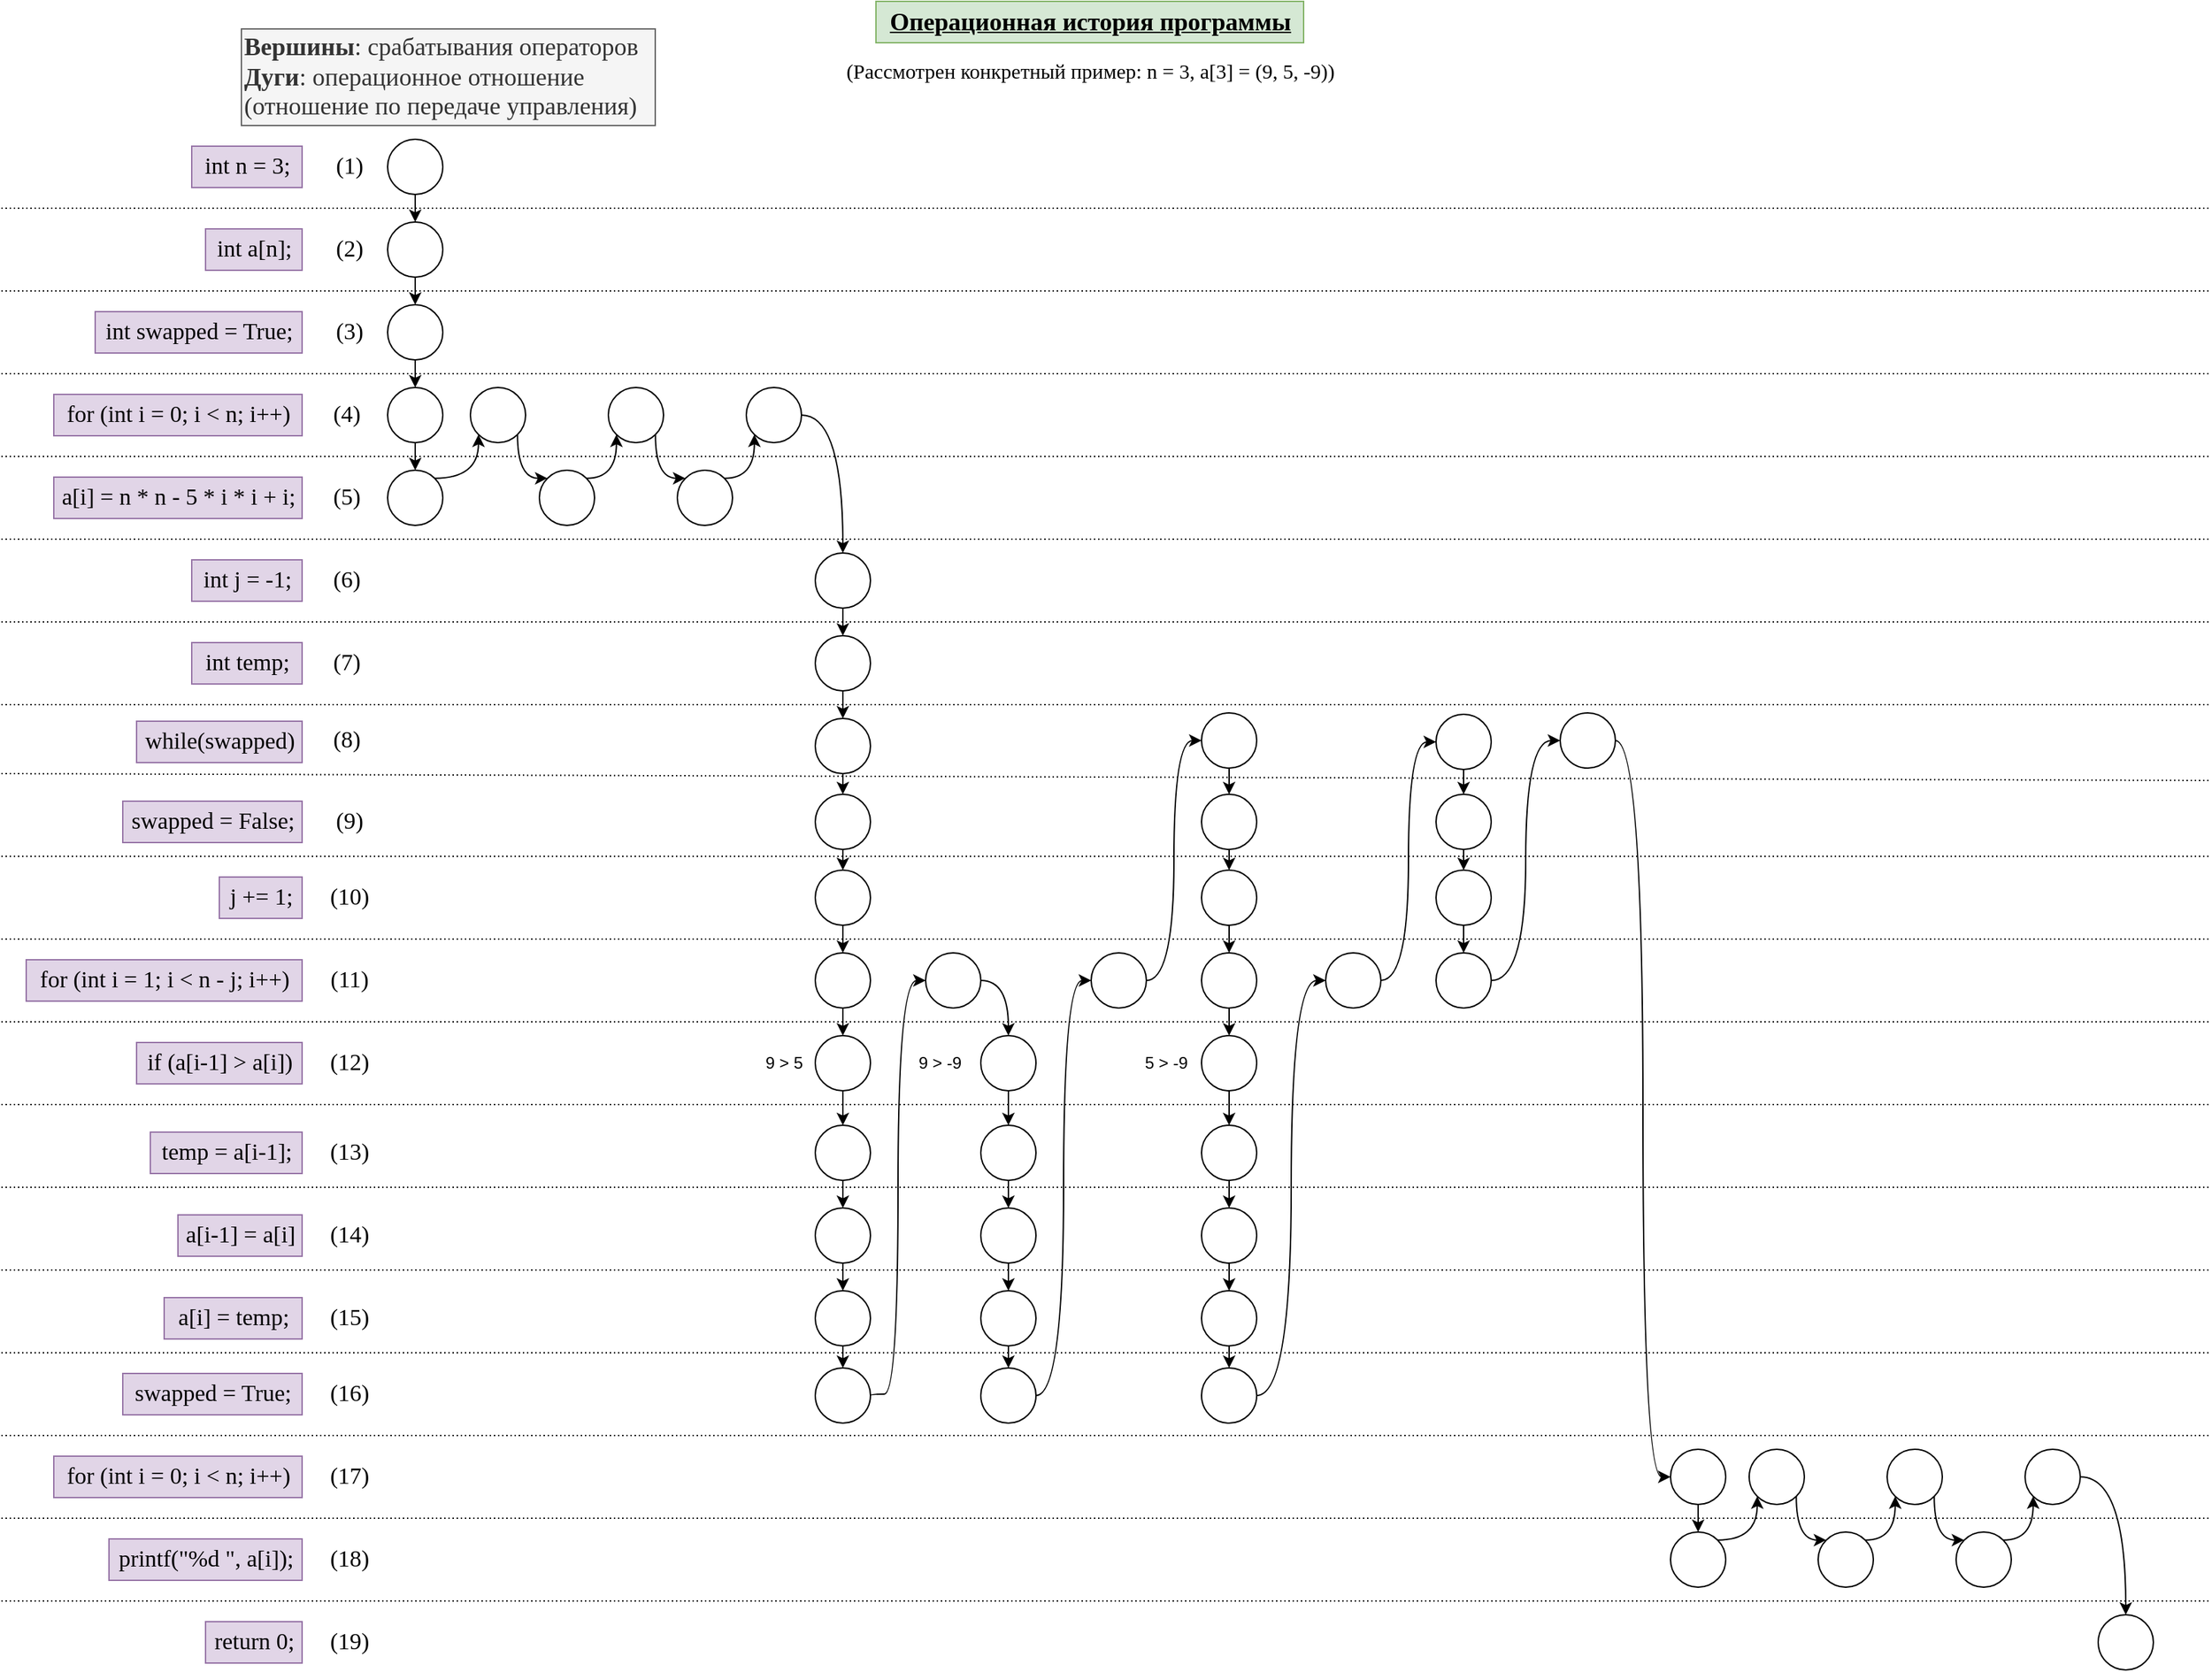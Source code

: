 <mxfile version="13.0.3" type="device"><diagram id="nX2fj-vQiT3_a3GwTl-V" name="Page-1"><mxGraphModel dx="1569" dy="960" grid="1" gridSize="10" guides="1" tooltips="1" connect="1" arrows="1" fold="1" page="1" pageScale="1" pageWidth="827" pageHeight="1169" math="0" shadow="0"><root><mxCell id="0"/><mxCell id="1" parent="0"/><mxCell id="ece2vfrDK84xtHY1YaZM-29" value="Операционная история программы" style="text;html=1;align=center;verticalAlign=middle;resizable=0;points=[];autosize=1;fontSize=18;fontFamily=Times New Roman;fontStyle=5;fillColor=#d5e8d4;strokeColor=#82b366;" parent="1" vertex="1"><mxGeometry x="670" y="20" width="310" height="30" as="geometry"/></mxCell><mxCell id="ece2vfrDK84xtHY1YaZM-30" value="&lt;b&gt;Вершины&lt;/b&gt;: срабатывания операторов&lt;br&gt;&lt;b&gt;Дуги&lt;/b&gt;: операционное отношение &lt;br&gt;(отношение по передаче управления)" style="text;html=1;align=left;verticalAlign=middle;resizable=0;points=[];autosize=1;fontSize=18;fontFamily=Times New Roman;fillColor=#f5f5f5;strokeColor=#666666;fontColor=#333333;" parent="1" vertex="1"><mxGeometry x="210" y="40" width="300" height="70" as="geometry"/></mxCell><mxCell id="ece2vfrDK84xtHY1YaZM-32" value="(1)" style="text;html=1;align=center;verticalAlign=middle;resizable=0;points=[];autosize=1;fontSize=17;fontFamily=Times New Roman;" parent="1" vertex="1"><mxGeometry x="268" y="125" width="40" height="30" as="geometry"/></mxCell><mxCell id="ece2vfrDK84xtHY1YaZM-33" value="(2)" style="text;html=1;align=center;verticalAlign=middle;resizable=0;points=[];autosize=1;fontSize=17;fontFamily=Times New Roman;" parent="1" vertex="1"><mxGeometry x="268" y="185" width="40" height="30" as="geometry"/></mxCell><mxCell id="ece2vfrDK84xtHY1YaZM-36" value="(3)" style="text;html=1;align=center;verticalAlign=middle;resizable=0;points=[];autosize=1;fontSize=17;fontFamily=Times New Roman;" parent="1" vertex="1"><mxGeometry x="268" y="245" width="40" height="30" as="geometry"/></mxCell><mxCell id="ece2vfrDK84xtHY1YaZM-40" value="(4)" style="text;html=1;align=center;verticalAlign=middle;resizable=0;points=[];autosize=1;fontSize=17;fontFamily=Times New Roman;" parent="1" vertex="1"><mxGeometry x="266" y="305" width="40" height="30" as="geometry"/></mxCell><mxCell id="ece2vfrDK84xtHY1YaZM-41" value="(5)" style="text;html=1;align=center;verticalAlign=middle;resizable=0;points=[];autosize=1;fontSize=17;fontFamily=Times New Roman;" parent="1" vertex="1"><mxGeometry x="266" y="365" width="40" height="30" as="geometry"/></mxCell><mxCell id="ece2vfrDK84xtHY1YaZM-45" value="(6)" style="text;html=1;align=center;verticalAlign=middle;resizable=0;points=[];autosize=1;fontSize=17;fontFamily=Times New Roman;" parent="1" vertex="1"><mxGeometry x="266" y="425" width="40" height="30" as="geometry"/></mxCell><mxCell id="ece2vfrDK84xtHY1YaZM-52" value="(7)" style="text;html=1;align=center;verticalAlign=middle;resizable=0;points=[];autosize=1;fontSize=17;fontFamily=Times New Roman;" parent="1" vertex="1"><mxGeometry x="266" y="485" width="40" height="30" as="geometry"/></mxCell><mxCell id="ece2vfrDK84xtHY1YaZM-53" value="(8)" style="text;html=1;align=center;verticalAlign=middle;resizable=0;points=[];autosize=1;fontSize=17;fontFamily=Times New Roman;" parent="1" vertex="1"><mxGeometry x="266" y="541" width="40" height="30" as="geometry"/></mxCell><mxCell id="ece2vfrDK84xtHY1YaZM-56" value="(9)" style="text;html=1;align=center;verticalAlign=middle;resizable=0;points=[];autosize=1;fontSize=17;fontFamily=Times New Roman;" parent="1" vertex="1"><mxGeometry x="268" y="600" width="40" height="30" as="geometry"/></mxCell><mxCell id="ece2vfrDK84xtHY1YaZM-59" value="(10)" style="text;html=1;align=center;verticalAlign=middle;resizable=0;points=[];autosize=1;fontSize=17;fontFamily=Times New Roman;" parent="1" vertex="1"><mxGeometry x="268" y="655" width="40" height="30" as="geometry"/></mxCell><mxCell id="ece2vfrDK84xtHY1YaZM-60" value="(11)" style="text;html=1;align=center;verticalAlign=middle;resizable=0;points=[];autosize=1;fontSize=17;fontFamily=Times New Roman;" parent="1" vertex="1"><mxGeometry x="268" y="715" width="40" height="30" as="geometry"/></mxCell><mxCell id="ece2vfrDK84xtHY1YaZM-64" value="(12)" style="text;html=1;align=center;verticalAlign=middle;resizable=0;points=[];autosize=1;fontSize=17;fontFamily=Times New Roman;" parent="1" vertex="1"><mxGeometry x="268" y="775" width="40" height="30" as="geometry"/></mxCell><mxCell id="ece2vfrDK84xtHY1YaZM-70" value="(13)" style="text;html=1;align=center;verticalAlign=middle;resizable=0;points=[];autosize=1;fontSize=17;fontFamily=Times New Roman;" parent="1" vertex="1"><mxGeometry x="268" y="840" width="40" height="30" as="geometry"/></mxCell><mxCell id="ece2vfrDK84xtHY1YaZM-71" value="(14)" style="text;html=1;align=center;verticalAlign=middle;resizable=0;points=[];autosize=1;fontSize=17;fontFamily=Times New Roman;" parent="1" vertex="1"><mxGeometry x="268" y="900" width="40" height="30" as="geometry"/></mxCell><mxCell id="ece2vfrDK84xtHY1YaZM-74" value="(15)" style="text;html=1;align=center;verticalAlign=middle;resizable=0;points=[];autosize=1;fontSize=17;fontFamily=Times New Roman;" parent="1" vertex="1"><mxGeometry x="268" y="960" width="40" height="30" as="geometry"/></mxCell><mxCell id="ece2vfrDK84xtHY1YaZM-77" value="(16)" style="text;html=1;align=center;verticalAlign=middle;resizable=0;points=[];autosize=1;fontSize=17;fontFamily=Times New Roman;" parent="1" vertex="1"><mxGeometry x="268" y="1015" width="40" height="30" as="geometry"/></mxCell><mxCell id="ece2vfrDK84xtHY1YaZM-78" value="(17)" style="text;html=1;align=center;verticalAlign=middle;resizable=0;points=[];autosize=1;fontSize=17;fontFamily=Times New Roman;" parent="1" vertex="1"><mxGeometry x="268" y="1075" width="40" height="30" as="geometry"/></mxCell><mxCell id="ece2vfrDK84xtHY1YaZM-83" value="(18)" style="text;html=1;align=center;verticalAlign=middle;resizable=0;points=[];autosize=1;fontSize=17;fontFamily=Times New Roman;" parent="1" vertex="1"><mxGeometry x="268" y="1135" width="40" height="30" as="geometry"/></mxCell><mxCell id="ece2vfrDK84xtHY1YaZM-88" value="(19)" style="text;html=1;align=center;verticalAlign=middle;resizable=0;points=[];autosize=1;fontSize=17;fontFamily=Times New Roman;" parent="1" vertex="1"><mxGeometry x="268" y="1195" width="40" height="30" as="geometry"/></mxCell><mxCell id="8vdBfjkHmFfjqs43Sp6M-22" style="edgeStyle=orthogonalEdgeStyle;rounded=0;orthogonalLoop=1;jettySize=auto;html=1;exitX=0.5;exitY=1;exitDx=0;exitDy=0;entryX=0.5;entryY=0;entryDx=0;entryDy=0;" parent="1" source="8vdBfjkHmFfjqs43Sp6M-2" target="8vdBfjkHmFfjqs43Sp6M-3" edge="1"><mxGeometry relative="1" as="geometry"/></mxCell><mxCell id="8vdBfjkHmFfjqs43Sp6M-2" value="" style="ellipse;whiteSpace=wrap;html=1;aspect=fixed;fontFamily=Times New Roman;fontSize=18;" parent="1" vertex="1"><mxGeometry x="316" y="120" width="40" height="40" as="geometry"/></mxCell><mxCell id="8vdBfjkHmFfjqs43Sp6M-23" style="edgeStyle=orthogonalEdgeStyle;rounded=0;orthogonalLoop=1;jettySize=auto;html=1;exitX=0.5;exitY=1;exitDx=0;exitDy=0;entryX=0.5;entryY=0;entryDx=0;entryDy=0;" parent="1" source="8vdBfjkHmFfjqs43Sp6M-3" target="8vdBfjkHmFfjqs43Sp6M-4" edge="1"><mxGeometry relative="1" as="geometry"/></mxCell><mxCell id="8vdBfjkHmFfjqs43Sp6M-3" value="" style="ellipse;whiteSpace=wrap;html=1;aspect=fixed;fontFamily=Times New Roman;fontSize=18;" parent="1" vertex="1"><mxGeometry x="316" y="180" width="40" height="40" as="geometry"/></mxCell><mxCell id="8vdBfjkHmFfjqs43Sp6M-24" style="edgeStyle=orthogonalEdgeStyle;rounded=0;orthogonalLoop=1;jettySize=auto;html=1;exitX=0.5;exitY=1;exitDx=0;exitDy=0;entryX=0.5;entryY=0;entryDx=0;entryDy=0;" parent="1" source="8vdBfjkHmFfjqs43Sp6M-4" target="8vdBfjkHmFfjqs43Sp6M-5" edge="1"><mxGeometry relative="1" as="geometry"/></mxCell><mxCell id="8vdBfjkHmFfjqs43Sp6M-4" value="" style="ellipse;whiteSpace=wrap;html=1;aspect=fixed;fontFamily=Times New Roman;fontSize=18;" parent="1" vertex="1"><mxGeometry x="316" y="240" width="40" height="40" as="geometry"/></mxCell><mxCell id="8vdBfjkHmFfjqs43Sp6M-25" style="edgeStyle=orthogonalEdgeStyle;rounded=0;orthogonalLoop=1;jettySize=auto;html=1;exitX=0.5;exitY=1;exitDx=0;exitDy=0;entryX=0.5;entryY=0;entryDx=0;entryDy=0;" parent="1" source="8vdBfjkHmFfjqs43Sp6M-5" target="8vdBfjkHmFfjqs43Sp6M-6" edge="1"><mxGeometry relative="1" as="geometry"/></mxCell><mxCell id="8vdBfjkHmFfjqs43Sp6M-5" value="" style="ellipse;whiteSpace=wrap;html=1;aspect=fixed;fontFamily=Times New Roman;fontSize=18;" parent="1" vertex="1"><mxGeometry x="316" y="300" width="40" height="40" as="geometry"/></mxCell><mxCell id="g4RB--Maoy-5z_a0XsFx-2" style="rounded=0;orthogonalLoop=1;jettySize=auto;html=1;exitX=1;exitY=0;exitDx=0;exitDy=0;entryX=0;entryY=1;entryDx=0;entryDy=0;edgeStyle=orthogonalEdgeStyle;curved=1;" parent="1" source="8vdBfjkHmFfjqs43Sp6M-6" target="g4RB--Maoy-5z_a0XsFx-1" edge="1"><mxGeometry relative="1" as="geometry"/></mxCell><mxCell id="8vdBfjkHmFfjqs43Sp6M-6" value="" style="ellipse;whiteSpace=wrap;html=1;aspect=fixed;fontFamily=Times New Roman;fontSize=18;" parent="1" vertex="1"><mxGeometry x="316" y="360" width="40" height="40" as="geometry"/></mxCell><mxCell id="8vdBfjkHmFfjqs43Sp6M-31" style="edgeStyle=none;rounded=0;orthogonalLoop=1;jettySize=auto;html=1;exitX=0.5;exitY=1;exitDx=0;exitDy=0;entryX=0.5;entryY=0;entryDx=0;entryDy=0;" parent="1" source="8vdBfjkHmFfjqs43Sp6M-8" target="8vdBfjkHmFfjqs43Sp6M-9" edge="1"><mxGeometry relative="1" as="geometry"/></mxCell><mxCell id="8vdBfjkHmFfjqs43Sp6M-8" value="" style="ellipse;whiteSpace=wrap;html=1;aspect=fixed;fontFamily=Times New Roman;fontSize=18;" parent="1" vertex="1"><mxGeometry x="626" y="480" width="40" height="40" as="geometry"/></mxCell><mxCell id="8vdBfjkHmFfjqs43Sp6M-32" style="edgeStyle=none;rounded=0;orthogonalLoop=1;jettySize=auto;html=1;exitX=0.5;exitY=1;exitDx=0;exitDy=0;entryX=0.5;entryY=0;entryDx=0;entryDy=0;" parent="1" source="8vdBfjkHmFfjqs43Sp6M-9" target="8vdBfjkHmFfjqs43Sp6M-10" edge="1"><mxGeometry relative="1" as="geometry"/></mxCell><mxCell id="8vdBfjkHmFfjqs43Sp6M-9" value="" style="ellipse;whiteSpace=wrap;html=1;aspect=fixed;fontFamily=Times New Roman;fontSize=18;" parent="1" vertex="1"><mxGeometry x="626" y="540" width="40" height="40" as="geometry"/></mxCell><mxCell id="8vdBfjkHmFfjqs43Sp6M-33" style="edgeStyle=none;rounded=0;orthogonalLoop=1;jettySize=auto;html=1;exitX=0.5;exitY=1;exitDx=0;exitDy=0;entryX=0.5;entryY=0;entryDx=0;entryDy=0;" parent="1" source="8vdBfjkHmFfjqs43Sp6M-10" target="8vdBfjkHmFfjqs43Sp6M-11" edge="1"><mxGeometry relative="1" as="geometry"/></mxCell><mxCell id="8vdBfjkHmFfjqs43Sp6M-10" value="" style="ellipse;whiteSpace=wrap;html=1;aspect=fixed;fontFamily=Times New Roman;fontSize=18;" parent="1" vertex="1"><mxGeometry x="626" y="595" width="40" height="40" as="geometry"/></mxCell><mxCell id="8vdBfjkHmFfjqs43Sp6M-34" style="edgeStyle=none;rounded=0;orthogonalLoop=1;jettySize=auto;html=1;exitX=0.5;exitY=1;exitDx=0;exitDy=0;entryX=0.5;entryY=0;entryDx=0;entryDy=0;" parent="1" source="8vdBfjkHmFfjqs43Sp6M-11" target="8vdBfjkHmFfjqs43Sp6M-12" edge="1"><mxGeometry relative="1" as="geometry"/></mxCell><mxCell id="8vdBfjkHmFfjqs43Sp6M-11" value="" style="ellipse;whiteSpace=wrap;html=1;aspect=fixed;fontFamily=Times New Roman;fontSize=18;" parent="1" vertex="1"><mxGeometry x="626" y="650" width="40" height="40" as="geometry"/></mxCell><mxCell id="8vdBfjkHmFfjqs43Sp6M-35" style="edgeStyle=none;rounded=0;orthogonalLoop=1;jettySize=auto;html=1;exitX=0.5;exitY=1;exitDx=0;exitDy=0;entryX=0.5;entryY=0;entryDx=0;entryDy=0;" parent="1" source="8vdBfjkHmFfjqs43Sp6M-12" target="8vdBfjkHmFfjqs43Sp6M-13" edge="1"><mxGeometry relative="1" as="geometry"/></mxCell><mxCell id="8vdBfjkHmFfjqs43Sp6M-12" value="" style="ellipse;whiteSpace=wrap;html=1;aspect=fixed;fontFamily=Times New Roman;fontSize=18;" parent="1" vertex="1"><mxGeometry x="626" y="710" width="40" height="40" as="geometry"/></mxCell><mxCell id="8vdBfjkHmFfjqs43Sp6M-38" style="edgeStyle=none;rounded=0;orthogonalLoop=1;jettySize=auto;html=1;exitX=0.5;exitY=1;exitDx=0;exitDy=0;entryX=0.5;entryY=0;entryDx=0;entryDy=0;" parent="1" source="8vdBfjkHmFfjqs43Sp6M-13" target="8vdBfjkHmFfjqs43Sp6M-14" edge="1"><mxGeometry relative="1" as="geometry"/></mxCell><mxCell id="8vdBfjkHmFfjqs43Sp6M-13" value="" style="ellipse;whiteSpace=wrap;html=1;aspect=fixed;fontFamily=Times New Roman;fontSize=18;" parent="1" vertex="1"><mxGeometry x="626" y="770" width="40" height="40" as="geometry"/></mxCell><mxCell id="8vdBfjkHmFfjqs43Sp6M-40" style="edgeStyle=none;rounded=0;orthogonalLoop=1;jettySize=auto;html=1;exitX=0.5;exitY=1;exitDx=0;exitDy=0;entryX=0.5;entryY=0;entryDx=0;entryDy=0;" parent="1" source="8vdBfjkHmFfjqs43Sp6M-14" target="8vdBfjkHmFfjqs43Sp6M-15" edge="1"><mxGeometry relative="1" as="geometry"/></mxCell><mxCell id="8vdBfjkHmFfjqs43Sp6M-14" value="" style="ellipse;whiteSpace=wrap;html=1;aspect=fixed;fontFamily=Times New Roman;fontSize=18;" parent="1" vertex="1"><mxGeometry x="626" y="835" width="40" height="40" as="geometry"/></mxCell><mxCell id="8vdBfjkHmFfjqs43Sp6M-41" style="edgeStyle=none;rounded=0;orthogonalLoop=1;jettySize=auto;html=1;exitX=0.5;exitY=1;exitDx=0;exitDy=0;entryX=0.5;entryY=0;entryDx=0;entryDy=0;" parent="1" source="8vdBfjkHmFfjqs43Sp6M-15" target="8vdBfjkHmFfjqs43Sp6M-16" edge="1"><mxGeometry relative="1" as="geometry"/></mxCell><mxCell id="8vdBfjkHmFfjqs43Sp6M-15" value="" style="ellipse;whiteSpace=wrap;html=1;aspect=fixed;fontFamily=Times New Roman;fontSize=18;" parent="1" vertex="1"><mxGeometry x="626" y="895" width="40" height="40" as="geometry"/></mxCell><mxCell id="8vdBfjkHmFfjqs43Sp6M-42" style="edgeStyle=none;rounded=0;orthogonalLoop=1;jettySize=auto;html=1;exitX=0.5;exitY=1;exitDx=0;exitDy=0;entryX=0.5;entryY=0;entryDx=0;entryDy=0;" parent="1" source="8vdBfjkHmFfjqs43Sp6M-16" target="8vdBfjkHmFfjqs43Sp6M-17" edge="1"><mxGeometry relative="1" as="geometry"/></mxCell><mxCell id="8vdBfjkHmFfjqs43Sp6M-16" value="" style="ellipse;whiteSpace=wrap;html=1;aspect=fixed;fontFamily=Times New Roman;fontSize=18;" parent="1" vertex="1"><mxGeometry x="626" y="955" width="40" height="40" as="geometry"/></mxCell><mxCell id="K9JGHHTtnW9Y7GNcgYgO-4" style="edgeStyle=orthogonalEdgeStyle;rounded=0;orthogonalLoop=1;jettySize=auto;html=1;exitX=1;exitY=0.5;exitDx=0;exitDy=0;entryX=0;entryY=0.5;entryDx=0;entryDy=0;curved=1;" edge="1" parent="1" source="8vdBfjkHmFfjqs43Sp6M-17" target="8vdBfjkHmFfjqs43Sp6M-43"><mxGeometry relative="1" as="geometry"><Array as="points"><mxPoint x="686" y="1030"/><mxPoint x="686" y="730"/></Array></mxGeometry></mxCell><mxCell id="8vdBfjkHmFfjqs43Sp6M-17" value="" style="ellipse;whiteSpace=wrap;html=1;aspect=fixed;fontFamily=Times New Roman;fontSize=18;" parent="1" vertex="1"><mxGeometry x="626" y="1011" width="40" height="40" as="geometry"/></mxCell><mxCell id="8vdBfjkHmFfjqs43Sp6M-48" style="edgeStyle=none;rounded=0;orthogonalLoop=1;jettySize=auto;html=1;exitX=0.5;exitY=1;exitDx=0;exitDy=0;" parent="1" source="8vdBfjkHmFfjqs43Sp6M-18" target="8vdBfjkHmFfjqs43Sp6M-19" edge="1"><mxGeometry relative="1" as="geometry"/></mxCell><mxCell id="8vdBfjkHmFfjqs43Sp6M-18" value="" style="ellipse;whiteSpace=wrap;html=1;aspect=fixed;fontFamily=Times New Roman;fontSize=18;" parent="1" vertex="1"><mxGeometry x="1246" y="1070" width="40" height="40" as="geometry"/></mxCell><mxCell id="8vdBfjkHmFfjqs43Sp6M-50" style="edgeStyle=orthogonalEdgeStyle;rounded=0;orthogonalLoop=1;jettySize=auto;html=1;exitX=1;exitY=0;exitDx=0;exitDy=0;entryX=0;entryY=1;entryDx=0;entryDy=0;curved=1;" parent="1" source="8vdBfjkHmFfjqs43Sp6M-19" target="g4RB--Maoy-5z_a0XsFx-56" edge="1"><mxGeometry relative="1" as="geometry"><mxPoint x="1311.858" y="1104.142" as="targetPoint"/></mxGeometry></mxCell><mxCell id="8vdBfjkHmFfjqs43Sp6M-19" value="" style="ellipse;whiteSpace=wrap;html=1;aspect=fixed;fontFamily=Times New Roman;fontSize=18;" parent="1" vertex="1"><mxGeometry x="1246" y="1130" width="40" height="40" as="geometry"/></mxCell><mxCell id="8vdBfjkHmFfjqs43Sp6M-20" value="" style="ellipse;whiteSpace=wrap;html=1;aspect=fixed;fontFamily=Times New Roman;fontSize=18;" parent="1" vertex="1"><mxGeometry x="1556" y="1190" width="40" height="40" as="geometry"/></mxCell><mxCell id="8vdBfjkHmFfjqs43Sp6M-29" style="edgeStyle=orthogonalEdgeStyle;rounded=0;orthogonalLoop=1;jettySize=auto;html=1;exitX=1;exitY=0.5;exitDx=0;exitDy=0;entryX=0.5;entryY=0;entryDx=0;entryDy=0;curved=1;" parent="1" source="g4RB--Maoy-5z_a0XsFx-19" target="8vdBfjkHmFfjqs43Sp6M-28" edge="1"><mxGeometry relative="1" as="geometry"><mxPoint x="738.142" y="334.142" as="sourcePoint"/></mxGeometry></mxCell><mxCell id="8vdBfjkHmFfjqs43Sp6M-30" style="edgeStyle=none;rounded=0;orthogonalLoop=1;jettySize=auto;html=1;exitX=0.5;exitY=1;exitDx=0;exitDy=0;entryX=0.5;entryY=0;entryDx=0;entryDy=0;" parent="1" source="8vdBfjkHmFfjqs43Sp6M-28" target="8vdBfjkHmFfjqs43Sp6M-8" edge="1"><mxGeometry relative="1" as="geometry"/></mxCell><mxCell id="8vdBfjkHmFfjqs43Sp6M-28" value="" style="ellipse;whiteSpace=wrap;html=1;aspect=fixed;fontFamily=Times New Roman;fontSize=18;" parent="1" vertex="1"><mxGeometry x="626" y="420" width="40" height="40" as="geometry"/></mxCell><mxCell id="K9JGHHTtnW9Y7GNcgYgO-5" style="edgeStyle=orthogonalEdgeStyle;curved=1;rounded=0;orthogonalLoop=1;jettySize=auto;html=1;exitX=1;exitY=0.5;exitDx=0;exitDy=0;entryX=0.5;entryY=0;entryDx=0;entryDy=0;" edge="1" parent="1" source="8vdBfjkHmFfjqs43Sp6M-43" target="g4RB--Maoy-5z_a0XsFx-25"><mxGeometry relative="1" as="geometry"/></mxCell><mxCell id="8vdBfjkHmFfjqs43Sp6M-43" value="" style="ellipse;whiteSpace=wrap;html=1;aspect=fixed;fontFamily=Times New Roman;fontSize=18;" parent="1" vertex="1"><mxGeometry x="706" y="710" width="40" height="40" as="geometry"/></mxCell><mxCell id="K9JGHHTtnW9Y7GNcgYgO-9" style="edgeStyle=orthogonalEdgeStyle;curved=1;rounded=0;orthogonalLoop=1;jettySize=auto;html=1;exitX=0.5;exitY=1;exitDx=0;exitDy=0;entryX=0.5;entryY=0;entryDx=0;entryDy=0;" edge="1" parent="1" source="8vdBfjkHmFfjqs43Sp6M-45" target="g4RB--Maoy-5z_a0XsFx-27"><mxGeometry relative="1" as="geometry"/></mxCell><mxCell id="8vdBfjkHmFfjqs43Sp6M-45" value="" style="ellipse;whiteSpace=wrap;html=1;aspect=fixed;fontFamily=Times New Roman;fontSize=18;" parent="1" vertex="1"><mxGeometry x="746" y="895" width="40" height="40" as="geometry"/></mxCell><mxCell id="g4RB--Maoy-5z_a0XsFx-5" style="edgeStyle=orthogonalEdgeStyle;rounded=0;orthogonalLoop=1;jettySize=auto;html=1;exitX=1;exitY=1;exitDx=0;exitDy=0;entryX=0;entryY=0;entryDx=0;entryDy=0;curved=1;" parent="1" source="g4RB--Maoy-5z_a0XsFx-1" target="g4RB--Maoy-5z_a0XsFx-3" edge="1"><mxGeometry relative="1" as="geometry"><Array as="points"><mxPoint x="410" y="366"/></Array></mxGeometry></mxCell><mxCell id="g4RB--Maoy-5z_a0XsFx-1" value="" style="ellipse;whiteSpace=wrap;html=1;aspect=fixed;fontFamily=Times New Roman;fontSize=18;" parent="1" vertex="1"><mxGeometry x="376" y="300" width="40" height="40" as="geometry"/></mxCell><mxCell id="g4RB--Maoy-5z_a0XsFx-8" style="edgeStyle=orthogonalEdgeStyle;rounded=0;orthogonalLoop=1;jettySize=auto;html=1;exitX=1;exitY=0;exitDx=0;exitDy=0;entryX=0;entryY=1;entryDx=0;entryDy=0;curved=1;" parent="1" source="g4RB--Maoy-5z_a0XsFx-3" target="g4RB--Maoy-5z_a0XsFx-7" edge="1"><mxGeometry relative="1" as="geometry"/></mxCell><mxCell id="g4RB--Maoy-5z_a0XsFx-3" value="" style="ellipse;whiteSpace=wrap;html=1;aspect=fixed;fontFamily=Times New Roman;fontSize=18;" parent="1" vertex="1"><mxGeometry x="426" y="360" width="40" height="40" as="geometry"/></mxCell><mxCell id="g4RB--Maoy-5z_a0XsFx-12" style="edgeStyle=orthogonalEdgeStyle;rounded=0;orthogonalLoop=1;jettySize=auto;html=1;exitX=1;exitY=1;exitDx=0;exitDy=0;entryX=0;entryY=0;entryDx=0;entryDy=0;curved=1;" parent="1" source="g4RB--Maoy-5z_a0XsFx-7" target="g4RB--Maoy-5z_a0XsFx-17" edge="1"><mxGeometry relative="1" as="geometry"><mxPoint x="536" y="320" as="targetPoint"/><Array as="points"><mxPoint x="510" y="366"/></Array></mxGeometry></mxCell><mxCell id="g4RB--Maoy-5z_a0XsFx-7" value="" style="ellipse;whiteSpace=wrap;html=1;aspect=fixed;fontFamily=Times New Roman;fontSize=18;" parent="1" vertex="1"><mxGeometry x="476" y="300" width="40" height="40" as="geometry"/></mxCell><mxCell id="g4RB--Maoy-5z_a0XsFx-20" style="edgeStyle=orthogonalEdgeStyle;rounded=0;orthogonalLoop=1;jettySize=auto;html=1;exitX=1;exitY=0;exitDx=0;exitDy=0;entryX=0;entryY=1;entryDx=0;entryDy=0;curved=1;" parent="1" source="g4RB--Maoy-5z_a0XsFx-17" target="g4RB--Maoy-5z_a0XsFx-19" edge="1"><mxGeometry relative="1" as="geometry"/></mxCell><mxCell id="g4RB--Maoy-5z_a0XsFx-17" value="" style="ellipse;whiteSpace=wrap;html=1;aspect=fixed;fontFamily=Times New Roman;fontSize=18;" parent="1" vertex="1"><mxGeometry x="526" y="360" width="40" height="40" as="geometry"/></mxCell><mxCell id="g4RB--Maoy-5z_a0XsFx-19" value="" style="ellipse;whiteSpace=wrap;html=1;aspect=fixed;fontFamily=Times New Roman;fontSize=18;" parent="1" vertex="1"><mxGeometry x="576" y="300" width="40" height="40" as="geometry"/></mxCell><mxCell id="K9JGHHTtnW9Y7GNcgYgO-8" style="edgeStyle=orthogonalEdgeStyle;curved=1;rounded=0;orthogonalLoop=1;jettySize=auto;html=1;exitX=0.5;exitY=1;exitDx=0;exitDy=0;entryX=0.5;entryY=0;entryDx=0;entryDy=0;" edge="1" parent="1" source="g4RB--Maoy-5z_a0XsFx-23" target="8vdBfjkHmFfjqs43Sp6M-45"><mxGeometry relative="1" as="geometry"/></mxCell><mxCell id="g4RB--Maoy-5z_a0XsFx-23" value="" style="ellipse;whiteSpace=wrap;html=1;aspect=fixed;fontFamily=Times New Roman;fontSize=18;" parent="1" vertex="1"><mxGeometry x="746" y="835" width="40" height="40" as="geometry"/></mxCell><mxCell id="K9JGHHTtnW9Y7GNcgYgO-7" style="edgeStyle=orthogonalEdgeStyle;curved=1;rounded=0;orthogonalLoop=1;jettySize=auto;html=1;exitX=0.5;exitY=1;exitDx=0;exitDy=0;entryX=0.5;entryY=0;entryDx=0;entryDy=0;" edge="1" parent="1" source="g4RB--Maoy-5z_a0XsFx-25" target="g4RB--Maoy-5z_a0XsFx-23"><mxGeometry relative="1" as="geometry"/></mxCell><mxCell id="g4RB--Maoy-5z_a0XsFx-25" value="" style="ellipse;whiteSpace=wrap;html=1;aspect=fixed;fontFamily=Times New Roman;fontSize=18;" parent="1" vertex="1"><mxGeometry x="746" y="770" width="40" height="40" as="geometry"/></mxCell><mxCell id="K9JGHHTtnW9Y7GNcgYgO-10" style="edgeStyle=orthogonalEdgeStyle;curved=1;rounded=0;orthogonalLoop=1;jettySize=auto;html=1;exitX=0.5;exitY=1;exitDx=0;exitDy=0;entryX=0.5;entryY=0;entryDx=0;entryDy=0;" edge="1" parent="1" source="g4RB--Maoy-5z_a0XsFx-27" target="g4RB--Maoy-5z_a0XsFx-29"><mxGeometry relative="1" as="geometry"/></mxCell><mxCell id="g4RB--Maoy-5z_a0XsFx-27" value="" style="ellipse;whiteSpace=wrap;html=1;aspect=fixed;fontFamily=Times New Roman;fontSize=18;" parent="1" vertex="1"><mxGeometry x="746" y="955" width="40" height="40" as="geometry"/></mxCell><mxCell id="K9JGHHTtnW9Y7GNcgYgO-12" style="edgeStyle=orthogonalEdgeStyle;curved=1;rounded=0;orthogonalLoop=1;jettySize=auto;html=1;exitX=1;exitY=0.5;exitDx=0;exitDy=0;entryX=0;entryY=0.5;entryDx=0;entryDy=0;" edge="1" parent="1" source="g4RB--Maoy-5z_a0XsFx-29" target="K9JGHHTtnW9Y7GNcgYgO-11"><mxGeometry relative="1" as="geometry"/></mxCell><mxCell id="g4RB--Maoy-5z_a0XsFx-29" value="" style="ellipse;whiteSpace=wrap;html=1;aspect=fixed;fontFamily=Times New Roman;fontSize=18;" parent="1" vertex="1"><mxGeometry x="746" y="1011" width="40" height="40" as="geometry"/></mxCell><mxCell id="g4RB--Maoy-5z_a0XsFx-55" style="edgeStyle=orthogonalEdgeStyle;rounded=0;orthogonalLoop=1;jettySize=auto;html=1;exitX=1;exitY=1;exitDx=0;exitDy=0;entryX=0;entryY=0;entryDx=0;entryDy=0;curved=1;" parent="1" source="g4RB--Maoy-5z_a0XsFx-56" target="g4RB--Maoy-5z_a0XsFx-58" edge="1"><mxGeometry relative="1" as="geometry"><Array as="points"><mxPoint x="1337" y="1136"/></Array></mxGeometry></mxCell><mxCell id="g4RB--Maoy-5z_a0XsFx-56" value="" style="ellipse;whiteSpace=wrap;html=1;aspect=fixed;fontFamily=Times New Roman;fontSize=18;" parent="1" vertex="1"><mxGeometry x="1303" y="1070" width="40" height="40" as="geometry"/></mxCell><mxCell id="g4RB--Maoy-5z_a0XsFx-57" style="edgeStyle=orthogonalEdgeStyle;rounded=0;orthogonalLoop=1;jettySize=auto;html=1;exitX=1;exitY=0;exitDx=0;exitDy=0;entryX=0;entryY=1;entryDx=0;entryDy=0;curved=1;" parent="1" source="g4RB--Maoy-5z_a0XsFx-58" target="g4RB--Maoy-5z_a0XsFx-60" edge="1"><mxGeometry relative="1" as="geometry"/></mxCell><mxCell id="g4RB--Maoy-5z_a0XsFx-58" value="" style="ellipse;whiteSpace=wrap;html=1;aspect=fixed;fontFamily=Times New Roman;fontSize=18;" parent="1" vertex="1"><mxGeometry x="1353" y="1130" width="40" height="40" as="geometry"/></mxCell><mxCell id="g4RB--Maoy-5z_a0XsFx-59" style="edgeStyle=orthogonalEdgeStyle;rounded=0;orthogonalLoop=1;jettySize=auto;html=1;exitX=1;exitY=1;exitDx=0;exitDy=0;entryX=0;entryY=0;entryDx=0;entryDy=0;curved=1;" parent="1" source="g4RB--Maoy-5z_a0XsFx-60" target="g4RB--Maoy-5z_a0XsFx-64" edge="1"><mxGeometry relative="1" as="geometry"><mxPoint x="1463" y="1090" as="targetPoint"/><Array as="points"><mxPoint x="1437" y="1136"/></Array></mxGeometry></mxCell><mxCell id="g4RB--Maoy-5z_a0XsFx-60" value="" style="ellipse;whiteSpace=wrap;html=1;aspect=fixed;fontFamily=Times New Roman;fontSize=18;" parent="1" vertex="1"><mxGeometry x="1403" y="1070" width="40" height="40" as="geometry"/></mxCell><mxCell id="g4RB--Maoy-5z_a0XsFx-63" style="edgeStyle=orthogonalEdgeStyle;rounded=0;orthogonalLoop=1;jettySize=auto;html=1;exitX=1;exitY=0;exitDx=0;exitDy=0;entryX=0;entryY=1;entryDx=0;entryDy=0;curved=1;" parent="1" source="g4RB--Maoy-5z_a0XsFx-64" target="g4RB--Maoy-5z_a0XsFx-66" edge="1"><mxGeometry relative="1" as="geometry"/></mxCell><mxCell id="g4RB--Maoy-5z_a0XsFx-64" value="" style="ellipse;whiteSpace=wrap;html=1;aspect=fixed;fontFamily=Times New Roman;fontSize=18;" parent="1" vertex="1"><mxGeometry x="1453" y="1130" width="40" height="40" as="geometry"/></mxCell><mxCell id="g4RB--Maoy-5z_a0XsFx-65" style="edgeStyle=orthogonalEdgeStyle;rounded=0;orthogonalLoop=1;jettySize=auto;html=1;exitX=1;exitY=0.5;exitDx=0;exitDy=0;entryX=0.5;entryY=0;entryDx=0;entryDy=0;curved=1;" parent="1" source="g4RB--Maoy-5z_a0XsFx-66" edge="1" target="8vdBfjkHmFfjqs43Sp6M-20"><mxGeometry relative="1" as="geometry"><mxPoint x="1563" y="1090" as="targetPoint"/></mxGeometry></mxCell><mxCell id="g4RB--Maoy-5z_a0XsFx-66" value="" style="ellipse;whiteSpace=wrap;html=1;aspect=fixed;fontFamily=Times New Roman;fontSize=18;" parent="1" vertex="1"><mxGeometry x="1503" y="1070" width="40" height="40" as="geometry"/></mxCell><mxCell id="g4RB--Maoy-5z_a0XsFx-90" value="" style="endArrow=none;html=1;dashed=1;dashPattern=1 2;" parent="1" edge="1"><mxGeometry width="50" height="50" relative="1" as="geometry"><mxPoint x="36" y="170" as="sourcePoint"/><mxPoint x="1636" y="170" as="targetPoint"/></mxGeometry></mxCell><mxCell id="g4RB--Maoy-5z_a0XsFx-91" value="" style="endArrow=none;html=1;dashed=1;dashPattern=1 2;" parent="1" edge="1"><mxGeometry width="50" height="50" relative="1" as="geometry"><mxPoint x="36" y="230" as="sourcePoint"/><mxPoint x="1636" y="230" as="targetPoint"/></mxGeometry></mxCell><mxCell id="g4RB--Maoy-5z_a0XsFx-92" value="" style="endArrow=none;html=1;dashed=1;dashPattern=1 2;" parent="1" edge="1"><mxGeometry width="50" height="50" relative="1" as="geometry"><mxPoint x="36" y="290" as="sourcePoint"/><mxPoint x="1636" y="290" as="targetPoint"/></mxGeometry></mxCell><mxCell id="g4RB--Maoy-5z_a0XsFx-93" value="" style="endArrow=none;html=1;dashed=1;dashPattern=1 2;" parent="1" edge="1"><mxGeometry width="50" height="50" relative="1" as="geometry"><mxPoint x="36" y="350" as="sourcePoint"/><mxPoint x="1636" y="350" as="targetPoint"/></mxGeometry></mxCell><mxCell id="g4RB--Maoy-5z_a0XsFx-94" value="" style="endArrow=none;html=1;dashed=1;dashPattern=1 2;" parent="1" edge="1"><mxGeometry width="50" height="50" relative="1" as="geometry"><mxPoint x="36" y="410" as="sourcePoint"/><mxPoint x="1636" y="410" as="targetPoint"/></mxGeometry></mxCell><mxCell id="g4RB--Maoy-5z_a0XsFx-95" value="" style="endArrow=none;html=1;dashed=1;dashPattern=1 2;" parent="1" edge="1"><mxGeometry width="50" height="50" relative="1" as="geometry"><mxPoint x="36" y="470" as="sourcePoint"/><mxPoint x="1636" y="470" as="targetPoint"/></mxGeometry></mxCell><mxCell id="g4RB--Maoy-5z_a0XsFx-96" value="" style="endArrow=none;html=1;dashed=1;dashPattern=1 2;" parent="1" edge="1"><mxGeometry width="50" height="50" relative="1" as="geometry"><mxPoint x="36" y="530" as="sourcePoint"/><mxPoint x="1636" y="530" as="targetPoint"/></mxGeometry></mxCell><mxCell id="g4RB--Maoy-5z_a0XsFx-97" value="" style="endArrow=none;html=1;dashed=1;dashPattern=1 2;" parent="1" edge="1"><mxGeometry width="50" height="50" relative="1" as="geometry"><mxPoint x="36" y="580" as="sourcePoint"/><mxPoint x="1636" y="585" as="targetPoint"/></mxGeometry></mxCell><mxCell id="g4RB--Maoy-5z_a0XsFx-98" value="" style="endArrow=none;html=1;dashed=1;dashPattern=1 2;" parent="1" edge="1"><mxGeometry width="50" height="50" relative="1" as="geometry"><mxPoint x="36" y="640" as="sourcePoint"/><mxPoint x="1636" y="640" as="targetPoint"/></mxGeometry></mxCell><mxCell id="g4RB--Maoy-5z_a0XsFx-99" value="" style="endArrow=none;html=1;dashed=1;dashPattern=1 2;" parent="1" edge="1"><mxGeometry width="50" height="50" relative="1" as="geometry"><mxPoint x="36" y="700" as="sourcePoint"/><mxPoint x="1636" y="700" as="targetPoint"/></mxGeometry></mxCell><mxCell id="g4RB--Maoy-5z_a0XsFx-100" value="" style="endArrow=none;html=1;dashed=1;dashPattern=1 2;" parent="1" edge="1"><mxGeometry width="50" height="50" relative="1" as="geometry"><mxPoint x="36" y="760" as="sourcePoint"/><mxPoint x="1636" y="760" as="targetPoint"/></mxGeometry></mxCell><mxCell id="g4RB--Maoy-5z_a0XsFx-101" value="" style="endArrow=none;html=1;dashed=1;dashPattern=1 2;" parent="1" edge="1"><mxGeometry width="50" height="50" relative="1" as="geometry"><mxPoint x="36" y="820" as="sourcePoint"/><mxPoint x="1636" y="820" as="targetPoint"/></mxGeometry></mxCell><mxCell id="g4RB--Maoy-5z_a0XsFx-102" value="" style="endArrow=none;html=1;dashed=1;dashPattern=1 2;" parent="1" edge="1"><mxGeometry width="50" height="50" relative="1" as="geometry"><mxPoint x="36" y="880" as="sourcePoint"/><mxPoint x="1636" y="880" as="targetPoint"/></mxGeometry></mxCell><mxCell id="g4RB--Maoy-5z_a0XsFx-103" value="" style="endArrow=none;html=1;dashed=1;dashPattern=1 2;" parent="1" edge="1"><mxGeometry width="50" height="50" relative="1" as="geometry"><mxPoint x="36" y="940" as="sourcePoint"/><mxPoint x="1636" y="940" as="targetPoint"/></mxGeometry></mxCell><mxCell id="g4RB--Maoy-5z_a0XsFx-104" value="" style="endArrow=none;html=1;dashed=1;dashPattern=1 2;" parent="1" edge="1"><mxGeometry width="50" height="50" relative="1" as="geometry"><mxPoint x="36" y="1000" as="sourcePoint"/><mxPoint x="1636" y="1000" as="targetPoint"/></mxGeometry></mxCell><mxCell id="g4RB--Maoy-5z_a0XsFx-105" value="" style="endArrow=none;html=1;dashed=1;dashPattern=1 2;" parent="1" edge="1"><mxGeometry width="50" height="50" relative="1" as="geometry"><mxPoint x="36" y="1060" as="sourcePoint"/><mxPoint x="1636" y="1060" as="targetPoint"/></mxGeometry></mxCell><mxCell id="g4RB--Maoy-5z_a0XsFx-106" value="" style="endArrow=none;html=1;dashed=1;dashPattern=1 2;" parent="1" edge="1"><mxGeometry width="50" height="50" relative="1" as="geometry"><mxPoint x="36" y="1120" as="sourcePoint"/><mxPoint x="1636" y="1120" as="targetPoint"/></mxGeometry></mxCell><mxCell id="g4RB--Maoy-5z_a0XsFx-107" value="" style="endArrow=none;html=1;dashed=1;dashPattern=1 2;" parent="1" edge="1"><mxGeometry width="50" height="50" relative="1" as="geometry"><mxPoint x="36" y="1180" as="sourcePoint"/><mxPoint x="1636" y="1180" as="targetPoint"/></mxGeometry></mxCell><mxCell id="g4RB--Maoy-5z_a0XsFx-110" value="int n = 3;" style="text;html=1;align=center;verticalAlign=middle;resizable=0;points=[];autosize=1;fontSize=17;fontFamily=Times New Roman;fillColor=#e1d5e7;strokeColor=#9673a6;" parent="1" vertex="1"><mxGeometry x="174" y="125" width="80" height="30" as="geometry"/></mxCell><mxCell id="g4RB--Maoy-5z_a0XsFx-111" value="int a[n];" style="text;html=1;align=center;verticalAlign=middle;resizable=0;points=[];autosize=1;fontSize=17;fontFamily=Times New Roman;fillColor=#e1d5e7;strokeColor=#9673a6;" parent="1" vertex="1"><mxGeometry x="184" y="185" width="70" height="30" as="geometry"/></mxCell><mxCell id="g4RB--Maoy-5z_a0XsFx-112" value="int swapped = True;" style="text;html=1;align=center;verticalAlign=middle;resizable=0;points=[];autosize=1;fontSize=17;fontFamily=Times New Roman;fillColor=#e1d5e7;strokeColor=#9673a6;" parent="1" vertex="1"><mxGeometry x="104" y="245" width="150" height="30" as="geometry"/></mxCell><mxCell id="g4RB--Maoy-5z_a0XsFx-113" value="for (int i = 0; i &amp;lt; n; i++)" style="text;html=1;align=center;verticalAlign=middle;resizable=0;points=[];autosize=1;fontSize=17;fontFamily=Times New Roman;fillColor=#e1d5e7;strokeColor=#9673a6;" parent="1" vertex="1"><mxGeometry x="74" y="305" width="180" height="30" as="geometry"/></mxCell><mxCell id="g4RB--Maoy-5z_a0XsFx-116" value="a[i] = n * n - 5 * i * i + i;" style="text;html=1;align=center;verticalAlign=middle;resizable=0;points=[];autosize=1;fontSize=17;fontFamily=Times New Roman;fillColor=#e1d5e7;strokeColor=#9673a6;" parent="1" vertex="1"><mxGeometry x="74" y="365" width="180" height="30" as="geometry"/></mxCell><mxCell id="g4RB--Maoy-5z_a0XsFx-117" value="return 0;" style="text;html=1;align=center;verticalAlign=middle;resizable=0;points=[];autosize=1;fontSize=17;fontFamily=Times New Roman;fillColor=#e1d5e7;strokeColor=#9673a6;" parent="1" vertex="1"><mxGeometry x="184" y="1195" width="70" height="30" as="geometry"/></mxCell><mxCell id="g4RB--Maoy-5z_a0XsFx-118" value="int j = -1;&lt;span style=&quot;font-family: monospace ; font-size: 0px&quot;&gt;%3CmxGraphModel%3E%3Croot%3E%3CmxCell%20id%3D%220%22%2F%3E%3CmxCell%20id%3D%221%22%20parent%3D%220%22%2F%3E%3CmxCell%20id%3D%222%22%20value%3D%22for%20(int%20i%20%3D%200%3B%20i%20%26amp%3Blt%3B%20n%3B%20i%2B%2B)%22%20style%3D%22text%3Bhtml%3D1%3Balign%3Dcenter%3BverticalAlign%3Dmiddle%3Bresizable%3D0%3Bpoints%3D%5B%5D%3Bautosize%3D1%3BfontSize%3D17%3BfontFamily%3DTimes%20New%20Roman%3BfillColor%3D%23e1d5e7%3BstrokeColor%3D%239673a6%3B%22%20vertex%3D%221%22%20parent%3D%221%22%3E%3CmxGeometry%20x%3D%22-28%22%20y%3D%22305%22%20width%3D%22180%22%20height%3D%2230%22%20as%3D%22geometry%22%2F%3E%3C%2FmxCell%3E%3C%2Froot%3E%3C%2FmxGraphModel%3E&lt;/span&gt;" style="text;html=1;align=center;verticalAlign=middle;resizable=0;points=[];autosize=1;fontSize=17;fontFamily=Times New Roman;fillColor=#e1d5e7;strokeColor=#9673a6;" parent="1" vertex="1"><mxGeometry x="174" y="425" width="80" height="30" as="geometry"/></mxCell><mxCell id="g4RB--Maoy-5z_a0XsFx-119" value="int temp;" style="text;html=1;align=center;verticalAlign=middle;resizable=0;points=[];autosize=1;fontSize=17;fontFamily=Times New Roman;fillColor=#e1d5e7;strokeColor=#9673a6;" parent="1" vertex="1"><mxGeometry x="174" y="485" width="80" height="30" as="geometry"/></mxCell><mxCell id="g4RB--Maoy-5z_a0XsFx-120" value="while(swapped)" style="text;html=1;align=center;verticalAlign=middle;resizable=0;points=[];autosize=1;fontSize=17;fontFamily=Times New Roman;fillColor=#e1d5e7;strokeColor=#9673a6;" parent="1" vertex="1"><mxGeometry x="134" y="542" width="120" height="30" as="geometry"/></mxCell><mxCell id="g4RB--Maoy-5z_a0XsFx-121" value="swapped = False;" style="text;html=1;align=center;verticalAlign=middle;resizable=0;points=[];autosize=1;fontSize=17;fontFamily=Times New Roman;fillColor=#e1d5e7;strokeColor=#9673a6;" parent="1" vertex="1"><mxGeometry x="124" y="600" width="130" height="30" as="geometry"/></mxCell><mxCell id="g4RB--Maoy-5z_a0XsFx-122" value="j += 1;" style="text;html=1;align=center;verticalAlign=middle;resizable=0;points=[];autosize=1;fontSize=17;fontFamily=Times New Roman;fillColor=#e1d5e7;strokeColor=#9673a6;" parent="1" vertex="1"><mxGeometry x="194" y="655" width="60" height="30" as="geometry"/></mxCell><mxCell id="g4RB--Maoy-5z_a0XsFx-123" value="for (int i = 1; i &amp;lt; n - j; i++)" style="text;html=1;align=center;verticalAlign=middle;resizable=0;points=[];autosize=1;fontSize=17;fontFamily=Times New Roman;fillColor=#e1d5e7;strokeColor=#9673a6;" parent="1" vertex="1"><mxGeometry x="54" y="715" width="200" height="30" as="geometry"/></mxCell><mxCell id="g4RB--Maoy-5z_a0XsFx-124" value="if (a[i-1] &amp;gt; a[i])&lt;span style=&quot;font-family: monospace ; font-size: 0px&quot;&gt;%3CmxGraphModel%3E%3Croot%3E%3CmxCell%20id%3D%220%22%2F%3E%3CmxCell%20id%3D%221%22%20parent%3D%220%22%2F%3E%3CmxCell%20id%3D%222%22%20value%3D%22for%20(int%20i%20%3D%200%3B%20i%20%26amp%3Blt%3B%20n%3B%20i%2B%2B)%22%20style%3D%22text%3Bhtml%3D1%3Balign%3Dcenter%3BverticalAlign%3Dmiddle%3Bresizable%3D0%3Bpoints%3D%5B%5D%3Bautosize%3D1%3BfontSize%3D17%3BfontFamily%3DTimes%20New%20Roman%3BfillColor%3D%23e1d5e7%3BstrokeColor%3D%239673a6%3B%22%20vertex%3D%221%22%20parent%3D%221%22%3E%3CmxGeometry%20x%3D%22-28%22%20y%3D%22305%22%20width%3D%22180%22%20height%3D%2230%22%20as%3D%22geometry%22%2F%3E%3C%2FmxCell%3E%3C%2Froot%3E%3C%2FmxGraphModel%3E&lt;/span&gt;" style="text;html=1;align=center;verticalAlign=middle;resizable=0;points=[];autosize=1;fontSize=17;fontFamily=Times New Roman;fillColor=#e1d5e7;strokeColor=#9673a6;" parent="1" vertex="1"><mxGeometry x="134" y="775" width="120" height="30" as="geometry"/></mxCell><mxCell id="g4RB--Maoy-5z_a0XsFx-125" value="temp = a[i-1];&lt;span style=&quot;font-family: monospace ; font-size: 0px&quot;&gt;%3CmxGraphModel%3E%3Croot%3E%3CmxCell%20id%3D%220%22%2F%3E%3CmxCell%20id%3D%221%22%20parent%3D%220%22%2F%3E%3CmxCell%20id%3D%222%22%20value%3D%22for%20(int%20i%20%3D%200%3B%20i%20%26amp%3Blt%3B%20n%3B%20i%2B%2B)%22%20style%3D%22text%3Bhtml%3D1%3Balign%3Dcenter%3BverticalAlign%3Dmiddle%3Bresizable%3D0%3Bpoints%3D%5B%5D%3Bautosize%3D1%3BfontSize%3D17%3BfontFamily%3DTimes%20New%20Roman%3BfillColor%3D%23e1d5e7%3BstrokeColor%3D%239673a6%3B%22%20vertex%3D%221%22%20parent%3D%221%22%3E%3CmxGeometry%20x%3D%22-28%22%20y%3D%22305%22%20width%3D%22180%22%20height%3D%2230%22%20as%3D%22geometry%22%2F%3E%3C%2FmxCell%3E%3C%2Froot%3E%3C%2FmxGraphModel%3E&lt;/span&gt;" style="text;html=1;align=center;verticalAlign=middle;resizable=0;points=[];autosize=1;fontSize=17;fontFamily=Times New Roman;fillColor=#e1d5e7;strokeColor=#9673a6;" parent="1" vertex="1"><mxGeometry x="144" y="840" width="110" height="30" as="geometry"/></mxCell><mxCell id="g4RB--Maoy-5z_a0XsFx-126" value="a[i-1] = a[i]" style="text;html=1;align=center;verticalAlign=middle;resizable=0;points=[];autosize=1;fontSize=17;fontFamily=Times New Roman;fillColor=#e1d5e7;strokeColor=#9673a6;" parent="1" vertex="1"><mxGeometry x="164" y="900" width="90" height="30" as="geometry"/></mxCell><mxCell id="g4RB--Maoy-5z_a0XsFx-129" value="a[i] = temp;&lt;span style=&quot;font-family: monospace ; font-size: 0px&quot;&gt;%3CmxGraphModel%3E%3Croot%3E%3CmxCell%20id%3D%220%22%2F%3E%3CmxCell%20id%3D%221%22%20parent%3D%220%22%2F%3E%3CmxCell%20id%3D%222%22%20value%3D%22for%20(int%20i%20%3D%200%3B%20i%20%26amp%3Blt%3B%20n%3B%20i%2B%2B)%22%20style%3D%22text%3Bhtml%3D1%3Balign%3Dcenter%3BverticalAlign%3Dmiddle%3Bresizable%3D0%3Bpoints%3D%5B%5D%3Bautosize%3D1%3BfontSize%3D17%3BfontFamily%3DTimes%20New%20Roman%3BfillColor%3D%23e1d5e7%3BstrokeColor%3D%239673a6%3B%22%20vertex%3D%221%22%20parent%3D%221%22%3E%3CmxGeometry%20x%3D%22-28%22%20y%3D%22305%22%20width%3D%22180%22%20height%3D%2230%22%20as%3D%22geometry%22%2F%3E%3C%2FmxCell%3E%3C%2Froot%3E%3C%2FmxGraphModel%3E&lt;/span&gt;&lt;span style=&quot;font-family: monospace ; font-size: 0px&quot;&gt;%3CmxGraphModel%3E%3Croot%3E%3CmxCell%20id%3D%220%22%2F%3E%3CmxCell%20id%3D%221%22%20parent%3D%220%22%2F%3E%3CmxCell%20id%3D%222%22%20value%3D%22for%20(int%20i%20%3D%200%3B%20i%20%26amp%3Blt%3B%20n%3B%20i%2B%2B)%22%20style%3D%22text%3Bhtml%3D1%3Balign%3Dcenter%3BverticalAlign%3Dmiddle%3Bresizable%3D0%3Bpoints%3D%5B%5D%3Bautosize%3D1%3BfontSize%3D17%3BfontFamily%3DTimes%20New%20Roman%3BfillColor%3D%23e1d5e7%3BstrokeColor%3D%239673a6%3B%22%20vertex%3D%221%22%20parent%3D%221%22%3E%3CmxGeometry%20x%3D%22-28%22%20y%3D%22305%22%20width%3D%22180%22%20height%3D%2230%22%20as%3D%22geometry%22%2F%3E%3C%2FmxCell%3E%3C%2Froot%3E%3C%2FmxGraphModel%3E&lt;/span&gt;" style="text;html=1;align=center;verticalAlign=middle;resizable=0;points=[];autosize=1;fontSize=17;fontFamily=Times New Roman;fillColor=#e1d5e7;strokeColor=#9673a6;" parent="1" vertex="1"><mxGeometry x="154" y="960" width="100" height="30" as="geometry"/></mxCell><mxCell id="g4RB--Maoy-5z_a0XsFx-130" value="swapped = True;" style="text;html=1;align=center;verticalAlign=middle;resizable=0;points=[];autosize=1;fontSize=17;fontFamily=Times New Roman;fillColor=#e1d5e7;strokeColor=#9673a6;" parent="1" vertex="1"><mxGeometry x="124" y="1015" width="130" height="30" as="geometry"/></mxCell><mxCell id="g4RB--Maoy-5z_a0XsFx-131" value="for (int i = 0; i &amp;lt; n; i++)" style="text;html=1;align=center;verticalAlign=middle;resizable=0;points=[];autosize=1;fontSize=17;fontFamily=Times New Roman;fillColor=#e1d5e7;strokeColor=#9673a6;" parent="1" vertex="1"><mxGeometry x="74" y="1075" width="180" height="30" as="geometry"/></mxCell><mxCell id="g4RB--Maoy-5z_a0XsFx-132" value="printf(&quot;%d &quot;, a[i]);" style="text;html=1;align=center;verticalAlign=middle;resizable=0;points=[];autosize=1;fontSize=17;fontFamily=Times New Roman;fillColor=#e1d5e7;strokeColor=#9673a6;" parent="1" vertex="1"><mxGeometry x="114" y="1135" width="140" height="30" as="geometry"/></mxCell><mxCell id="g4RB--Maoy-5z_a0XsFx-133" value="(Рассмотрен конкретный пример: n = 3, a[3] = (9, 5, -9))" style="text;html=1;align=center;verticalAlign=middle;resizable=0;points=[];autosize=1;fontSize=15;fontFamily=Times New Roman;" parent="1" vertex="1"><mxGeometry x="640" y="60" width="370" height="20" as="geometry"/></mxCell><mxCell id="K9JGHHTtnW9Y7GNcgYgO-1" value="9 &amp;gt; 5" style="text;html=1;align=center;verticalAlign=middle;resizable=0;points=[];autosize=1;" vertex="1" parent="1"><mxGeometry x="583" y="780" width="40" height="20" as="geometry"/></mxCell><mxCell id="K9JGHHTtnW9Y7GNcgYgO-6" value="9 &amp;gt; -9" style="text;html=1;align=center;verticalAlign=middle;resizable=0;points=[];autosize=1;" vertex="1" parent="1"><mxGeometry x="691" y="780" width="50" height="20" as="geometry"/></mxCell><mxCell id="K9JGHHTtnW9Y7GNcgYgO-19" style="edgeStyle=orthogonalEdgeStyle;curved=1;rounded=0;orthogonalLoop=1;jettySize=auto;html=1;exitX=1;exitY=0.5;exitDx=0;exitDy=0;entryX=0;entryY=0.5;entryDx=0;entryDy=0;" edge="1" parent="1" source="K9JGHHTtnW9Y7GNcgYgO-11" target="K9JGHHTtnW9Y7GNcgYgO-18"><mxGeometry relative="1" as="geometry"/></mxCell><mxCell id="K9JGHHTtnW9Y7GNcgYgO-11" value="" style="ellipse;whiteSpace=wrap;html=1;aspect=fixed;fontFamily=Times New Roman;fontSize=18;" vertex="1" parent="1"><mxGeometry x="826" y="710" width="40" height="40" as="geometry"/></mxCell><mxCell id="K9JGHHTtnW9Y7GNcgYgO-22" style="edgeStyle=orthogonalEdgeStyle;curved=1;rounded=0;orthogonalLoop=1;jettySize=auto;html=1;exitX=0.5;exitY=1;exitDx=0;exitDy=0;entryX=0.5;entryY=0;entryDx=0;entryDy=0;" edge="1" parent="1" source="K9JGHHTtnW9Y7GNcgYgO-18" target="K9JGHHTtnW9Y7GNcgYgO-20"><mxGeometry relative="1" as="geometry"/></mxCell><mxCell id="K9JGHHTtnW9Y7GNcgYgO-18" value="" style="ellipse;whiteSpace=wrap;html=1;aspect=fixed;fontFamily=Times New Roman;fontSize=18;" vertex="1" parent="1"><mxGeometry x="906" y="536" width="40" height="40" as="geometry"/></mxCell><mxCell id="K9JGHHTtnW9Y7GNcgYgO-24" style="edgeStyle=orthogonalEdgeStyle;curved=1;rounded=0;orthogonalLoop=1;jettySize=auto;html=1;exitX=0.5;exitY=1;exitDx=0;exitDy=0;entryX=0.5;entryY=0;entryDx=0;entryDy=0;" edge="1" parent="1" source="K9JGHHTtnW9Y7GNcgYgO-20" target="K9JGHHTtnW9Y7GNcgYgO-23"><mxGeometry relative="1" as="geometry"/></mxCell><mxCell id="K9JGHHTtnW9Y7GNcgYgO-20" value="" style="ellipse;whiteSpace=wrap;html=1;aspect=fixed;fontFamily=Times New Roman;fontSize=18;" vertex="1" parent="1"><mxGeometry x="906" y="595" width="40" height="40" as="geometry"/></mxCell><mxCell id="K9JGHHTtnW9Y7GNcgYgO-26" style="edgeStyle=orthogonalEdgeStyle;curved=1;rounded=0;orthogonalLoop=1;jettySize=auto;html=1;exitX=0.5;exitY=1;exitDx=0;exitDy=0;entryX=0.5;entryY=0;entryDx=0;entryDy=0;" edge="1" parent="1" source="K9JGHHTtnW9Y7GNcgYgO-23" target="K9JGHHTtnW9Y7GNcgYgO-25"><mxGeometry relative="1" as="geometry"/></mxCell><mxCell id="K9JGHHTtnW9Y7GNcgYgO-23" value="" style="ellipse;whiteSpace=wrap;html=1;aspect=fixed;fontFamily=Times New Roman;fontSize=18;" vertex="1" parent="1"><mxGeometry x="906" y="650" width="40" height="40" as="geometry"/></mxCell><mxCell id="K9JGHHTtnW9Y7GNcgYgO-31" style="edgeStyle=orthogonalEdgeStyle;curved=1;rounded=0;orthogonalLoop=1;jettySize=auto;html=1;exitX=0.5;exitY=1;exitDx=0;exitDy=0;entryX=0.5;entryY=0;entryDx=0;entryDy=0;" edge="1" parent="1" source="K9JGHHTtnW9Y7GNcgYgO-25" target="K9JGHHTtnW9Y7GNcgYgO-30"><mxGeometry relative="1" as="geometry"/></mxCell><mxCell id="K9JGHHTtnW9Y7GNcgYgO-25" value="" style="ellipse;whiteSpace=wrap;html=1;aspect=fixed;fontFamily=Times New Roman;fontSize=18;" vertex="1" parent="1"><mxGeometry x="906" y="710" width="40" height="40" as="geometry"/></mxCell><mxCell id="K9JGHHTtnW9Y7GNcgYgO-27" value="5 &amp;gt; -9" style="text;html=1;align=center;verticalAlign=middle;resizable=0;points=[];autosize=1;" vertex="1" parent="1"><mxGeometry x="855" y="780" width="50" height="20" as="geometry"/></mxCell><mxCell id="K9JGHHTtnW9Y7GNcgYgO-37" style="edgeStyle=orthogonalEdgeStyle;curved=1;rounded=0;orthogonalLoop=1;jettySize=auto;html=1;exitX=0.5;exitY=1;exitDx=0;exitDy=0;entryX=0.5;entryY=0;entryDx=0;entryDy=0;" edge="1" parent="1" source="K9JGHHTtnW9Y7GNcgYgO-30" target="K9JGHHTtnW9Y7GNcgYgO-32"><mxGeometry relative="1" as="geometry"/></mxCell><mxCell id="K9JGHHTtnW9Y7GNcgYgO-30" value="" style="ellipse;whiteSpace=wrap;html=1;aspect=fixed;fontFamily=Times New Roman;fontSize=18;" vertex="1" parent="1"><mxGeometry x="906" y="770" width="40" height="40" as="geometry"/></mxCell><mxCell id="K9JGHHTtnW9Y7GNcgYgO-38" style="edgeStyle=orthogonalEdgeStyle;curved=1;rounded=0;orthogonalLoop=1;jettySize=auto;html=1;exitX=0.5;exitY=1;exitDx=0;exitDy=0;entryX=0.5;entryY=0;entryDx=0;entryDy=0;" edge="1" parent="1" source="K9JGHHTtnW9Y7GNcgYgO-32" target="K9JGHHTtnW9Y7GNcgYgO-33"><mxGeometry relative="1" as="geometry"/></mxCell><mxCell id="K9JGHHTtnW9Y7GNcgYgO-32" value="" style="ellipse;whiteSpace=wrap;html=1;aspect=fixed;fontFamily=Times New Roman;fontSize=18;" vertex="1" parent="1"><mxGeometry x="906" y="835" width="40" height="40" as="geometry"/></mxCell><mxCell id="K9JGHHTtnW9Y7GNcgYgO-39" style="edgeStyle=orthogonalEdgeStyle;curved=1;rounded=0;orthogonalLoop=1;jettySize=auto;html=1;exitX=0.5;exitY=1;exitDx=0;exitDy=0;entryX=0.5;entryY=0;entryDx=0;entryDy=0;" edge="1" parent="1" source="K9JGHHTtnW9Y7GNcgYgO-33" target="K9JGHHTtnW9Y7GNcgYgO-34"><mxGeometry relative="1" as="geometry"/></mxCell><mxCell id="K9JGHHTtnW9Y7GNcgYgO-33" value="" style="ellipse;whiteSpace=wrap;html=1;aspect=fixed;fontFamily=Times New Roman;fontSize=18;" vertex="1" parent="1"><mxGeometry x="906" y="895" width="40" height="40" as="geometry"/></mxCell><mxCell id="K9JGHHTtnW9Y7GNcgYgO-40" style="edgeStyle=orthogonalEdgeStyle;curved=1;rounded=0;orthogonalLoop=1;jettySize=auto;html=1;exitX=0.5;exitY=1;exitDx=0;exitDy=0;entryX=0.5;entryY=0;entryDx=0;entryDy=0;" edge="1" parent="1" source="K9JGHHTtnW9Y7GNcgYgO-34" target="K9JGHHTtnW9Y7GNcgYgO-35"><mxGeometry relative="1" as="geometry"/></mxCell><mxCell id="K9JGHHTtnW9Y7GNcgYgO-34" value="" style="ellipse;whiteSpace=wrap;html=1;aspect=fixed;fontFamily=Times New Roman;fontSize=18;" vertex="1" parent="1"><mxGeometry x="906" y="955" width="40" height="40" as="geometry"/></mxCell><mxCell id="K9JGHHTtnW9Y7GNcgYgO-42" style="edgeStyle=orthogonalEdgeStyle;curved=1;rounded=0;orthogonalLoop=1;jettySize=auto;html=1;exitX=1;exitY=0.5;exitDx=0;exitDy=0;entryX=0;entryY=0.5;entryDx=0;entryDy=0;" edge="1" parent="1" source="K9JGHHTtnW9Y7GNcgYgO-35" target="K9JGHHTtnW9Y7GNcgYgO-41"><mxGeometry relative="1" as="geometry"/></mxCell><mxCell id="K9JGHHTtnW9Y7GNcgYgO-35" value="" style="ellipse;whiteSpace=wrap;html=1;aspect=fixed;fontFamily=Times New Roman;fontSize=18;" vertex="1" parent="1"><mxGeometry x="906" y="1011" width="40" height="40" as="geometry"/></mxCell><mxCell id="K9JGHHTtnW9Y7GNcgYgO-44" style="edgeStyle=orthogonalEdgeStyle;curved=1;rounded=0;orthogonalLoop=1;jettySize=auto;html=1;exitX=1;exitY=0.5;exitDx=0;exitDy=0;entryX=0;entryY=0.5;entryDx=0;entryDy=0;" edge="1" parent="1" source="K9JGHHTtnW9Y7GNcgYgO-41" target="K9JGHHTtnW9Y7GNcgYgO-43"><mxGeometry relative="1" as="geometry"/></mxCell><mxCell id="K9JGHHTtnW9Y7GNcgYgO-41" value="" style="ellipse;whiteSpace=wrap;html=1;aspect=fixed;fontFamily=Times New Roman;fontSize=18;" vertex="1" parent="1"><mxGeometry x="996" y="710" width="40" height="40" as="geometry"/></mxCell><mxCell id="K9JGHHTtnW9Y7GNcgYgO-46" style="edgeStyle=orthogonalEdgeStyle;curved=1;rounded=0;orthogonalLoop=1;jettySize=auto;html=1;exitX=0.5;exitY=1;exitDx=0;exitDy=0;entryX=0.5;entryY=0;entryDx=0;entryDy=0;" edge="1" parent="1" source="K9JGHHTtnW9Y7GNcgYgO-43" target="K9JGHHTtnW9Y7GNcgYgO-45"><mxGeometry relative="1" as="geometry"/></mxCell><mxCell id="K9JGHHTtnW9Y7GNcgYgO-43" value="" style="ellipse;whiteSpace=wrap;html=1;aspect=fixed;fontFamily=Times New Roman;fontSize=18;" vertex="1" parent="1"><mxGeometry x="1076" y="537" width="40" height="40" as="geometry"/></mxCell><mxCell id="K9JGHHTtnW9Y7GNcgYgO-48" style="edgeStyle=orthogonalEdgeStyle;curved=1;rounded=0;orthogonalLoop=1;jettySize=auto;html=1;exitX=0.5;exitY=1;exitDx=0;exitDy=0;entryX=0.5;entryY=0;entryDx=0;entryDy=0;" edge="1" parent="1" source="K9JGHHTtnW9Y7GNcgYgO-45" target="K9JGHHTtnW9Y7GNcgYgO-47"><mxGeometry relative="1" as="geometry"/></mxCell><mxCell id="K9JGHHTtnW9Y7GNcgYgO-45" value="" style="ellipse;whiteSpace=wrap;html=1;aspect=fixed;fontFamily=Times New Roman;fontSize=18;" vertex="1" parent="1"><mxGeometry x="1076" y="595" width="40" height="40" as="geometry"/></mxCell><mxCell id="K9JGHHTtnW9Y7GNcgYgO-50" style="edgeStyle=orthogonalEdgeStyle;curved=1;rounded=0;orthogonalLoop=1;jettySize=auto;html=1;exitX=0.5;exitY=1;exitDx=0;exitDy=0;entryX=0.5;entryY=0;entryDx=0;entryDy=0;" edge="1" parent="1" source="K9JGHHTtnW9Y7GNcgYgO-47" target="K9JGHHTtnW9Y7GNcgYgO-49"><mxGeometry relative="1" as="geometry"/></mxCell><mxCell id="K9JGHHTtnW9Y7GNcgYgO-47" value="" style="ellipse;whiteSpace=wrap;html=1;aspect=fixed;fontFamily=Times New Roman;fontSize=18;" vertex="1" parent="1"><mxGeometry x="1076" y="650" width="40" height="40" as="geometry"/></mxCell><mxCell id="K9JGHHTtnW9Y7GNcgYgO-52" style="edgeStyle=orthogonalEdgeStyle;curved=1;rounded=0;orthogonalLoop=1;jettySize=auto;html=1;exitX=1;exitY=0.5;exitDx=0;exitDy=0;entryX=0;entryY=0.5;entryDx=0;entryDy=0;" edge="1" parent="1" source="K9JGHHTtnW9Y7GNcgYgO-49" target="K9JGHHTtnW9Y7GNcgYgO-51"><mxGeometry relative="1" as="geometry"/></mxCell><mxCell id="K9JGHHTtnW9Y7GNcgYgO-49" value="" style="ellipse;whiteSpace=wrap;html=1;aspect=fixed;fontFamily=Times New Roman;fontSize=18;" vertex="1" parent="1"><mxGeometry x="1076" y="710" width="40" height="40" as="geometry"/></mxCell><mxCell id="K9JGHHTtnW9Y7GNcgYgO-53" style="edgeStyle=orthogonalEdgeStyle;curved=1;rounded=0;orthogonalLoop=1;jettySize=auto;html=1;exitX=1;exitY=0.5;exitDx=0;exitDy=0;entryX=0;entryY=0.5;entryDx=0;entryDy=0;" edge="1" parent="1" source="K9JGHHTtnW9Y7GNcgYgO-51" target="8vdBfjkHmFfjqs43Sp6M-18"><mxGeometry relative="1" as="geometry"/></mxCell><mxCell id="K9JGHHTtnW9Y7GNcgYgO-51" value="" style="ellipse;whiteSpace=wrap;html=1;aspect=fixed;fontFamily=Times New Roman;fontSize=18;" vertex="1" parent="1"><mxGeometry x="1166" y="536" width="40" height="40" as="geometry"/></mxCell></root></mxGraphModel></diagram></mxfile>